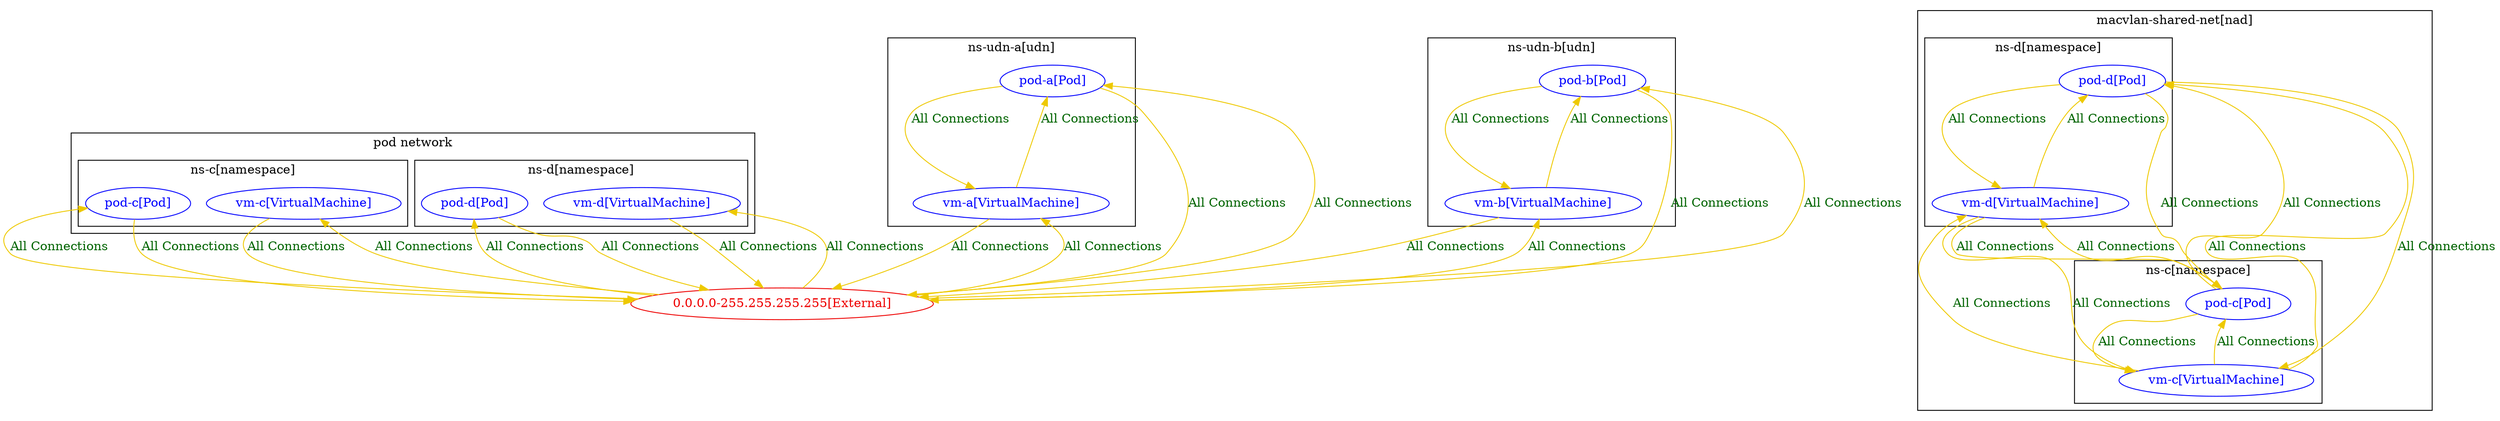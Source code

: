 digraph {
	subgraph "cluster_pod_network" {
	label="pod network"
	subgraph "cluster_ns_c[namespace]" {
		color="black"
		fontcolor="black"
		"ns-c/pod-c[Pod]" [label="pod-c[Pod]" color="blue" fontcolor="blue"]
		"ns-c/vm-c[VirtualMachine]" [label="vm-c[VirtualMachine]" color="blue" fontcolor="blue"]
		label="ns-c[namespace]"
	}
	subgraph "cluster_ns_d[namespace]" {
		color="black"
		fontcolor="black"
		"ns-d/pod-d[Pod]" [label="pod-d[Pod]" color="blue" fontcolor="blue"]
		"ns-d/vm-d[VirtualMachine]" [label="vm-d[VirtualMachine]" color="blue" fontcolor="blue"]
		label="ns-d[namespace]"
	}
	}
	subgraph "cluster_ns_udn_a[udn]" {
		color="black"
		fontcolor="black"
		"ns-udn-a/pod-a[Pod]" [label="pod-a[Pod]" color="blue" fontcolor="blue"]
		"ns-udn-a/vm-a[VirtualMachine]" [label="vm-a[VirtualMachine]" color="blue" fontcolor="blue"]
		label="ns-udn-a[udn]"
	}
	subgraph "cluster_ns_udn_b[udn]" {
		color="black"
		fontcolor="black"
		"ns-udn-b/pod-b[Pod]" [label="pod-b[Pod]" color="blue" fontcolor="blue"]
		"ns-udn-b/vm-b[VirtualMachine]" [label="vm-b[VirtualMachine]" color="blue" fontcolor="blue"]
		label="ns-udn-b[udn]"
	}
	subgraph "cluster_macvlan-shared-net" {
	label="macvlan-shared-net[nad]"
	subgraph "cluster_ns_c[namespace]" {
		color="black"
		fontcolor="black"
		"ns-c/pod-c[Pod]macvlan-shared-net" [label="pod-c[Pod]" color="blue" fontcolor="blue"]
		"ns-c/vm-c[VirtualMachine]macvlan-shared-net" [label="vm-c[VirtualMachine]" color="blue" fontcolor="blue"]
		label="ns-c[namespace]"
	}
	subgraph "cluster_ns_d[namespace]" {
		color="black"
		fontcolor="black"
		"ns-d/pod-d[Pod]macvlan-shared-net" [label="pod-d[Pod]" color="blue" fontcolor="blue"]
		"ns-d/vm-d[VirtualMachine]macvlan-shared-net" [label="vm-d[VirtualMachine]" color="blue" fontcolor="blue"]
		label="ns-d[namespace]"
	}
	}
	"0.0.0.0-255.255.255.255[External]" [label="0.0.0.0-255.255.255.255[External]" color="red2" fontcolor="red2"]
	"0.0.0.0-255.255.255.255[External]" -> "ns-c/pod-c[Pod]" [label="All Connections" color="gold2" fontcolor="darkgreen" weight=0.5]
	"0.0.0.0-255.255.255.255[External]" -> "ns-c/vm-c[VirtualMachine]" [label="All Connections" color="gold2" fontcolor="darkgreen" weight=0.5]
	"0.0.0.0-255.255.255.255[External]" -> "ns-d/pod-d[Pod]" [label="All Connections" color="gold2" fontcolor="darkgreen" weight=0.5]
	"0.0.0.0-255.255.255.255[External]" -> "ns-d/vm-d[VirtualMachine]" [label="All Connections" color="gold2" fontcolor="darkgreen" weight=0.5]
	"0.0.0.0-255.255.255.255[External]" -> "ns-udn-a/pod-a[Pod]" [label="All Connections" color="gold2" fontcolor="darkgreen" weight=0.5]
	"0.0.0.0-255.255.255.255[External]" -> "ns-udn-a/vm-a[VirtualMachine]" [label="All Connections" color="gold2" fontcolor="darkgreen" weight=0.5]
	"0.0.0.0-255.255.255.255[External]" -> "ns-udn-b/pod-b[Pod]" [label="All Connections" color="gold2" fontcolor="darkgreen" weight=0.5]
	"0.0.0.0-255.255.255.255[External]" -> "ns-udn-b/vm-b[VirtualMachine]" [label="All Connections" color="gold2" fontcolor="darkgreen" weight=0.5]
	"ns-c/pod-c[Pod]" -> "0.0.0.0-255.255.255.255[External]" [label="All Connections" color="gold2" fontcolor="darkgreen" weight=1]
	"ns-c/pod-c[Pod]macvlan-shared-net" -> "ns-c/vm-c[VirtualMachine]macvlan-shared-net" [label="All Connections" color="gold2" fontcolor="darkgreen" weight=0.5]
	"ns-c/pod-c[Pod]macvlan-shared-net" -> "ns-d/pod-d[Pod]macvlan-shared-net" [label="All Connections" color="gold2" fontcolor="darkgreen" weight=0.5]
	"ns-c/pod-c[Pod]macvlan-shared-net" -> "ns-d/vm-d[VirtualMachine]macvlan-shared-net" [label="All Connections" color="gold2" fontcolor="darkgreen" weight=0.5]
	"ns-c/vm-c[VirtualMachine]" -> "0.0.0.0-255.255.255.255[External]" [label="All Connections" color="gold2" fontcolor="darkgreen" weight=1]
	"ns-c/vm-c[VirtualMachine]macvlan-shared-net" -> "ns-c/pod-c[Pod]macvlan-shared-net" [label="All Connections" color="gold2" fontcolor="darkgreen" weight=1]
	"ns-c/vm-c[VirtualMachine]macvlan-shared-net" -> "ns-d/pod-d[Pod]macvlan-shared-net" [label="All Connections" color="gold2" fontcolor="darkgreen" weight=0.5]
	"ns-c/vm-c[VirtualMachine]macvlan-shared-net" -> "ns-d/vm-d[VirtualMachine]macvlan-shared-net" [label="All Connections" color="gold2" fontcolor="darkgreen" weight=0.5]
	"ns-d/pod-d[Pod]" -> "0.0.0.0-255.255.255.255[External]" [label="All Connections" color="gold2" fontcolor="darkgreen" weight=1]
	"ns-d/pod-d[Pod]macvlan-shared-net" -> "ns-c/pod-c[Pod]macvlan-shared-net" [label="All Connections" color="gold2" fontcolor="darkgreen" weight=1]
	"ns-d/pod-d[Pod]macvlan-shared-net" -> "ns-c/vm-c[VirtualMachine]macvlan-shared-net" [label="All Connections" color="gold2" fontcolor="darkgreen" weight=1]
	"ns-d/pod-d[Pod]macvlan-shared-net" -> "ns-d/vm-d[VirtualMachine]macvlan-shared-net" [label="All Connections" color="gold2" fontcolor="darkgreen" weight=0.5]
	"ns-d/vm-d[VirtualMachine]" -> "0.0.0.0-255.255.255.255[External]" [label="All Connections" color="gold2" fontcolor="darkgreen" weight=1]
	"ns-d/vm-d[VirtualMachine]macvlan-shared-net" -> "ns-c/pod-c[Pod]macvlan-shared-net" [label="All Connections" color="gold2" fontcolor="darkgreen" weight=1]
	"ns-d/vm-d[VirtualMachine]macvlan-shared-net" -> "ns-c/vm-c[VirtualMachine]macvlan-shared-net" [label="All Connections" color="gold2" fontcolor="darkgreen" weight=1]
	"ns-d/vm-d[VirtualMachine]macvlan-shared-net" -> "ns-d/pod-d[Pod]macvlan-shared-net" [label="All Connections" color="gold2" fontcolor="darkgreen" weight=1]
	"ns-udn-a/pod-a[Pod]" -> "0.0.0.0-255.255.255.255[External]" [label="All Connections" color="gold2" fontcolor="darkgreen" weight=1]
	"ns-udn-a/pod-a[Pod]" -> "ns-udn-a/vm-a[VirtualMachine]" [label="All Connections" color="gold2" fontcolor="darkgreen" weight=0.5]
	"ns-udn-a/vm-a[VirtualMachine]" -> "0.0.0.0-255.255.255.255[External]" [label="All Connections" color="gold2" fontcolor="darkgreen" weight=1]
	"ns-udn-a/vm-a[VirtualMachine]" -> "ns-udn-a/pod-a[Pod]" [label="All Connections" color="gold2" fontcolor="darkgreen" weight=1]
	"ns-udn-b/pod-b[Pod]" -> "0.0.0.0-255.255.255.255[External]" [label="All Connections" color="gold2" fontcolor="darkgreen" weight=1]
	"ns-udn-b/pod-b[Pod]" -> "ns-udn-b/vm-b[VirtualMachine]" [label="All Connections" color="gold2" fontcolor="darkgreen" weight=0.5]
	"ns-udn-b/vm-b[VirtualMachine]" -> "0.0.0.0-255.255.255.255[External]" [label="All Connections" color="gold2" fontcolor="darkgreen" weight=1]
	"ns-udn-b/vm-b[VirtualMachine]" -> "ns-udn-b/pod-b[Pod]" [label="All Connections" color="gold2" fontcolor="darkgreen" weight=1]
}